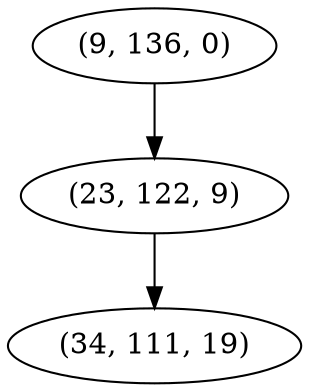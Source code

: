 digraph tree {
    "(9, 136, 0)";
    "(23, 122, 9)";
    "(34, 111, 19)";
    "(9, 136, 0)" -> "(23, 122, 9)";
    "(23, 122, 9)" -> "(34, 111, 19)";
}
